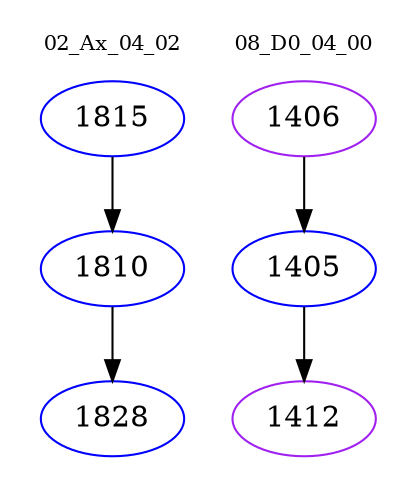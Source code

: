 digraph{
subgraph cluster_0 {
color = white
label = "02_Ax_04_02";
fontsize=10;
T0_1815 [label="1815", color="blue"]
T0_1815 -> T0_1810 [color="black"]
T0_1810 [label="1810", color="blue"]
T0_1810 -> T0_1828 [color="black"]
T0_1828 [label="1828", color="blue"]
}
subgraph cluster_1 {
color = white
label = "08_D0_04_00";
fontsize=10;
T1_1406 [label="1406", color="purple"]
T1_1406 -> T1_1405 [color="black"]
T1_1405 [label="1405", color="blue"]
T1_1405 -> T1_1412 [color="black"]
T1_1412 [label="1412", color="purple"]
}
}
